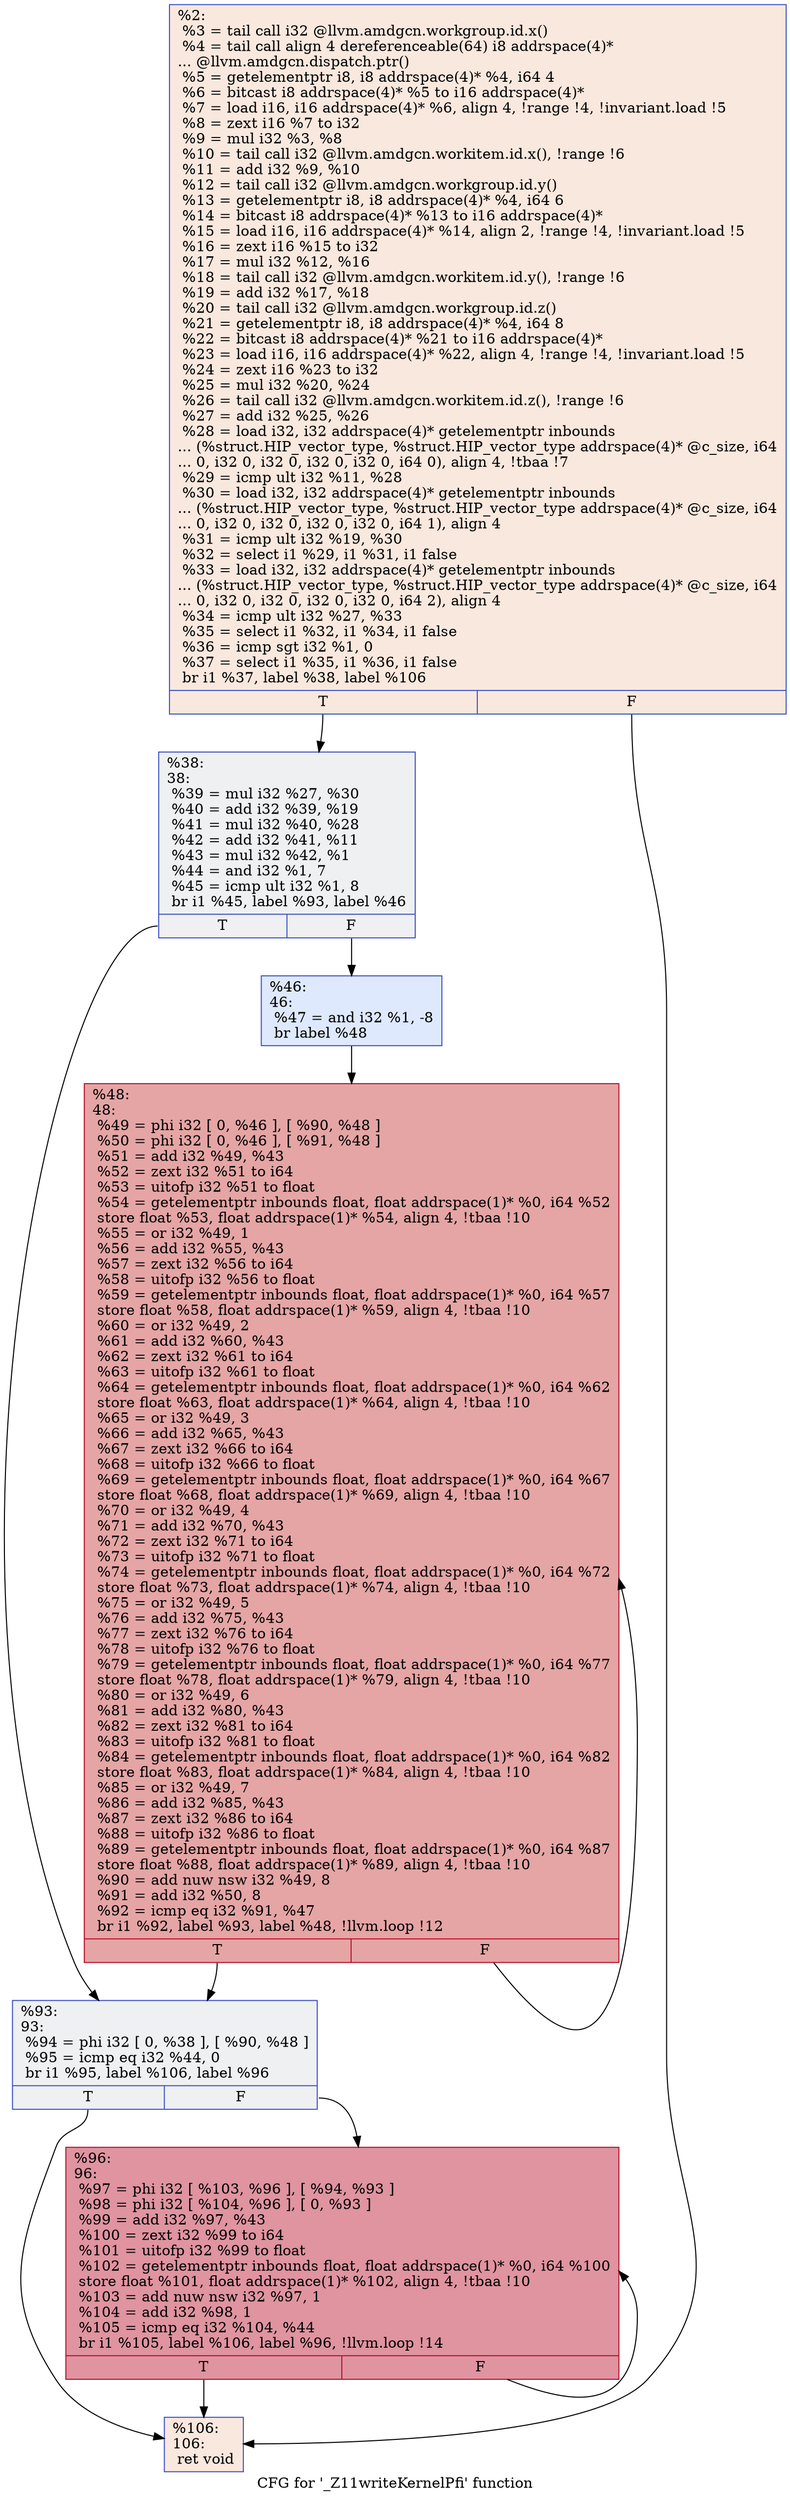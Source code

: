 digraph "CFG for '_Z11writeKernelPfi' function" {
	label="CFG for '_Z11writeKernelPfi' function";

	Node0x4547900 [shape=record,color="#3d50c3ff", style=filled, fillcolor="#f2cab570",label="{%2:\l  %3 = tail call i32 @llvm.amdgcn.workgroup.id.x()\l  %4 = tail call align 4 dereferenceable(64) i8 addrspace(4)*\l... @llvm.amdgcn.dispatch.ptr()\l  %5 = getelementptr i8, i8 addrspace(4)* %4, i64 4\l  %6 = bitcast i8 addrspace(4)* %5 to i16 addrspace(4)*\l  %7 = load i16, i16 addrspace(4)* %6, align 4, !range !4, !invariant.load !5\l  %8 = zext i16 %7 to i32\l  %9 = mul i32 %3, %8\l  %10 = tail call i32 @llvm.amdgcn.workitem.id.x(), !range !6\l  %11 = add i32 %9, %10\l  %12 = tail call i32 @llvm.amdgcn.workgroup.id.y()\l  %13 = getelementptr i8, i8 addrspace(4)* %4, i64 6\l  %14 = bitcast i8 addrspace(4)* %13 to i16 addrspace(4)*\l  %15 = load i16, i16 addrspace(4)* %14, align 2, !range !4, !invariant.load !5\l  %16 = zext i16 %15 to i32\l  %17 = mul i32 %12, %16\l  %18 = tail call i32 @llvm.amdgcn.workitem.id.y(), !range !6\l  %19 = add i32 %17, %18\l  %20 = tail call i32 @llvm.amdgcn.workgroup.id.z()\l  %21 = getelementptr i8, i8 addrspace(4)* %4, i64 8\l  %22 = bitcast i8 addrspace(4)* %21 to i16 addrspace(4)*\l  %23 = load i16, i16 addrspace(4)* %22, align 4, !range !4, !invariant.load !5\l  %24 = zext i16 %23 to i32\l  %25 = mul i32 %20, %24\l  %26 = tail call i32 @llvm.amdgcn.workitem.id.z(), !range !6\l  %27 = add i32 %25, %26\l  %28 = load i32, i32 addrspace(4)* getelementptr inbounds\l... (%struct.HIP_vector_type, %struct.HIP_vector_type addrspace(4)* @c_size, i64\l... 0, i32 0, i32 0, i32 0, i32 0, i64 0), align 4, !tbaa !7\l  %29 = icmp ult i32 %11, %28\l  %30 = load i32, i32 addrspace(4)* getelementptr inbounds\l... (%struct.HIP_vector_type, %struct.HIP_vector_type addrspace(4)* @c_size, i64\l... 0, i32 0, i32 0, i32 0, i32 0, i64 1), align 4\l  %31 = icmp ult i32 %19, %30\l  %32 = select i1 %29, i1 %31, i1 false\l  %33 = load i32, i32 addrspace(4)* getelementptr inbounds\l... (%struct.HIP_vector_type, %struct.HIP_vector_type addrspace(4)* @c_size, i64\l... 0, i32 0, i32 0, i32 0, i32 0, i64 2), align 4\l  %34 = icmp ult i32 %27, %33\l  %35 = select i1 %32, i1 %34, i1 false\l  %36 = icmp sgt i32 %1, 0\l  %37 = select i1 %35, i1 %36, i1 false\l  br i1 %37, label %38, label %106\l|{<s0>T|<s1>F}}"];
	Node0x4547900:s0 -> Node0x454a2c0;
	Node0x4547900:s1 -> Node0x454bfe0;
	Node0x454a2c0 [shape=record,color="#3d50c3ff", style=filled, fillcolor="#d9dce170",label="{%38:\l38:                                               \l  %39 = mul i32 %27, %30\l  %40 = add i32 %39, %19\l  %41 = mul i32 %40, %28\l  %42 = add i32 %41, %11\l  %43 = mul i32 %42, %1\l  %44 = and i32 %1, 7\l  %45 = icmp ult i32 %1, 8\l  br i1 %45, label %93, label %46\l|{<s0>T|<s1>F}}"];
	Node0x454a2c0:s0 -> Node0x454c570;
	Node0x454a2c0:s1 -> Node0x454c5c0;
	Node0x454c5c0 [shape=record,color="#3d50c3ff", style=filled, fillcolor="#b5cdfa70",label="{%46:\l46:                                               \l  %47 = and i32 %1, -8\l  br label %48\l}"];
	Node0x454c5c0 -> Node0x454c7c0;
	Node0x454c7c0 [shape=record,color="#b70d28ff", style=filled, fillcolor="#c5333470",label="{%48:\l48:                                               \l  %49 = phi i32 [ 0, %46 ], [ %90, %48 ]\l  %50 = phi i32 [ 0, %46 ], [ %91, %48 ]\l  %51 = add i32 %49, %43\l  %52 = zext i32 %51 to i64\l  %53 = uitofp i32 %51 to float\l  %54 = getelementptr inbounds float, float addrspace(1)* %0, i64 %52\l  store float %53, float addrspace(1)* %54, align 4, !tbaa !10\l  %55 = or i32 %49, 1\l  %56 = add i32 %55, %43\l  %57 = zext i32 %56 to i64\l  %58 = uitofp i32 %56 to float\l  %59 = getelementptr inbounds float, float addrspace(1)* %0, i64 %57\l  store float %58, float addrspace(1)* %59, align 4, !tbaa !10\l  %60 = or i32 %49, 2\l  %61 = add i32 %60, %43\l  %62 = zext i32 %61 to i64\l  %63 = uitofp i32 %61 to float\l  %64 = getelementptr inbounds float, float addrspace(1)* %0, i64 %62\l  store float %63, float addrspace(1)* %64, align 4, !tbaa !10\l  %65 = or i32 %49, 3\l  %66 = add i32 %65, %43\l  %67 = zext i32 %66 to i64\l  %68 = uitofp i32 %66 to float\l  %69 = getelementptr inbounds float, float addrspace(1)* %0, i64 %67\l  store float %68, float addrspace(1)* %69, align 4, !tbaa !10\l  %70 = or i32 %49, 4\l  %71 = add i32 %70, %43\l  %72 = zext i32 %71 to i64\l  %73 = uitofp i32 %71 to float\l  %74 = getelementptr inbounds float, float addrspace(1)* %0, i64 %72\l  store float %73, float addrspace(1)* %74, align 4, !tbaa !10\l  %75 = or i32 %49, 5\l  %76 = add i32 %75, %43\l  %77 = zext i32 %76 to i64\l  %78 = uitofp i32 %76 to float\l  %79 = getelementptr inbounds float, float addrspace(1)* %0, i64 %77\l  store float %78, float addrspace(1)* %79, align 4, !tbaa !10\l  %80 = or i32 %49, 6\l  %81 = add i32 %80, %43\l  %82 = zext i32 %81 to i64\l  %83 = uitofp i32 %81 to float\l  %84 = getelementptr inbounds float, float addrspace(1)* %0, i64 %82\l  store float %83, float addrspace(1)* %84, align 4, !tbaa !10\l  %85 = or i32 %49, 7\l  %86 = add i32 %85, %43\l  %87 = zext i32 %86 to i64\l  %88 = uitofp i32 %86 to float\l  %89 = getelementptr inbounds float, float addrspace(1)* %0, i64 %87\l  store float %88, float addrspace(1)* %89, align 4, !tbaa !10\l  %90 = add nuw nsw i32 %49, 8\l  %91 = add i32 %50, 8\l  %92 = icmp eq i32 %91, %47\l  br i1 %92, label %93, label %48, !llvm.loop !12\l|{<s0>T|<s1>F}}"];
	Node0x454c7c0:s0 -> Node0x454c570;
	Node0x454c7c0:s1 -> Node0x454c7c0;
	Node0x454c570 [shape=record,color="#3d50c3ff", style=filled, fillcolor="#d9dce170",label="{%93:\l93:                                               \l  %94 = phi i32 [ 0, %38 ], [ %90, %48 ]\l  %95 = icmp eq i32 %44, 0\l  br i1 %95, label %106, label %96\l|{<s0>T|<s1>F}}"];
	Node0x454c570:s0 -> Node0x454bfe0;
	Node0x454c570:s1 -> Node0x454f270;
	Node0x454f270 [shape=record,color="#b70d28ff", style=filled, fillcolor="#b70d2870",label="{%96:\l96:                                               \l  %97 = phi i32 [ %103, %96 ], [ %94, %93 ]\l  %98 = phi i32 [ %104, %96 ], [ 0, %93 ]\l  %99 = add i32 %97, %43\l  %100 = zext i32 %99 to i64\l  %101 = uitofp i32 %99 to float\l  %102 = getelementptr inbounds float, float addrspace(1)* %0, i64 %100\l  store float %101, float addrspace(1)* %102, align 4, !tbaa !10\l  %103 = add nuw nsw i32 %97, 1\l  %104 = add i32 %98, 1\l  %105 = icmp eq i32 %104, %44\l  br i1 %105, label %106, label %96, !llvm.loop !14\l|{<s0>T|<s1>F}}"];
	Node0x454f270:s0 -> Node0x454bfe0;
	Node0x454f270:s1 -> Node0x454f270;
	Node0x454bfe0 [shape=record,color="#3d50c3ff", style=filled, fillcolor="#f2cab570",label="{%106:\l106:                                              \l  ret void\l}"];
}
